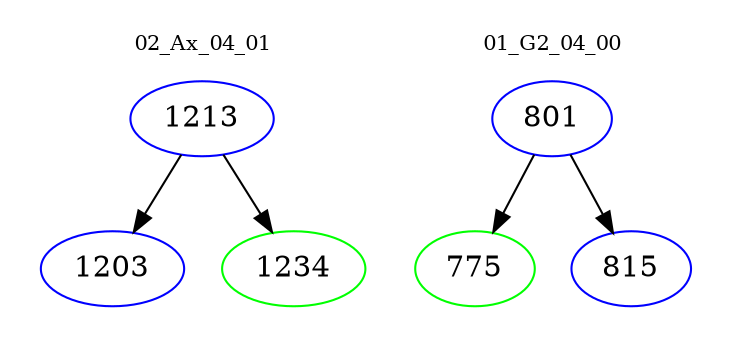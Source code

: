 digraph{
subgraph cluster_0 {
color = white
label = "02_Ax_04_01";
fontsize=10;
T0_1213 [label="1213", color="blue"]
T0_1213 -> T0_1203 [color="black"]
T0_1203 [label="1203", color="blue"]
T0_1213 -> T0_1234 [color="black"]
T0_1234 [label="1234", color="green"]
}
subgraph cluster_1 {
color = white
label = "01_G2_04_00";
fontsize=10;
T1_801 [label="801", color="blue"]
T1_801 -> T1_775 [color="black"]
T1_775 [label="775", color="green"]
T1_801 -> T1_815 [color="black"]
T1_815 [label="815", color="blue"]
}
}
